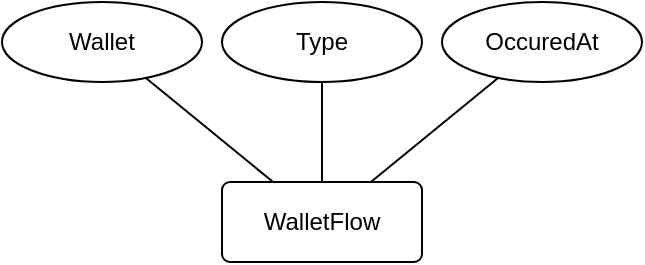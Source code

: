 <mxfile version="24.7.17">
  <diagram name="Page-1" id="i9A1wTt_vc3-WpKnK0Wb">
    <mxGraphModel dx="1322" dy="684" grid="1" gridSize="10" guides="1" tooltips="1" connect="1" arrows="1" fold="1" page="1" pageScale="1" pageWidth="850" pageHeight="1100" math="0" shadow="0">
      <root>
        <mxCell id="0" />
        <mxCell id="1" parent="0" />
        <mxCell id="zKw6uKs_GmK8JJH8dvJu-1" value="WalletFlow" style="rounded=1;arcSize=10;whiteSpace=wrap;html=1;align=center;" parent="1" vertex="1">
          <mxGeometry x="400" y="410" width="100" height="40" as="geometry" />
        </mxCell>
        <mxCell id="zKw6uKs_GmK8JJH8dvJu-2" value="Wallet" style="ellipse;whiteSpace=wrap;html=1;align=center;" parent="1" vertex="1">
          <mxGeometry x="290" y="320" width="100" height="40" as="geometry" />
        </mxCell>
        <mxCell id="zKw6uKs_GmK8JJH8dvJu-3" value="" style="endArrow=none;html=1;rounded=0;" parent="1" source="zKw6uKs_GmK8JJH8dvJu-2" target="zKw6uKs_GmK8JJH8dvJu-1" edge="1">
          <mxGeometry relative="1" as="geometry">
            <mxPoint x="340" y="470" as="sourcePoint" />
            <mxPoint x="500" y="470" as="targetPoint" />
          </mxGeometry>
        </mxCell>
        <mxCell id="zKw6uKs_GmK8JJH8dvJu-4" value="Type" style="ellipse;whiteSpace=wrap;html=1;align=center;" parent="1" vertex="1">
          <mxGeometry x="400" y="320" width="100" height="40" as="geometry" />
        </mxCell>
        <mxCell id="zKw6uKs_GmK8JJH8dvJu-5" value="" style="endArrow=none;html=1;rounded=0;" parent="1" source="zKw6uKs_GmK8JJH8dvJu-4" target="zKw6uKs_GmK8JJH8dvJu-1" edge="1">
          <mxGeometry relative="1" as="geometry">
            <mxPoint x="410" y="540" as="sourcePoint" />
            <mxPoint x="570" y="540" as="targetPoint" />
          </mxGeometry>
        </mxCell>
        <mxCell id="zKw6uKs_GmK8JJH8dvJu-6" value="OccuredAt" style="ellipse;whiteSpace=wrap;html=1;align=center;" parent="1" vertex="1">
          <mxGeometry x="510" y="320" width="100" height="40" as="geometry" />
        </mxCell>
        <mxCell id="zKw6uKs_GmK8JJH8dvJu-7" value="" style="endArrow=none;html=1;rounded=0;" parent="1" source="zKw6uKs_GmK8JJH8dvJu-1" target="zKw6uKs_GmK8JJH8dvJu-6" edge="1">
          <mxGeometry relative="1" as="geometry">
            <mxPoint x="560" y="430" as="sourcePoint" />
            <mxPoint x="720" y="430" as="targetPoint" />
          </mxGeometry>
        </mxCell>
      </root>
    </mxGraphModel>
  </diagram>
</mxfile>
